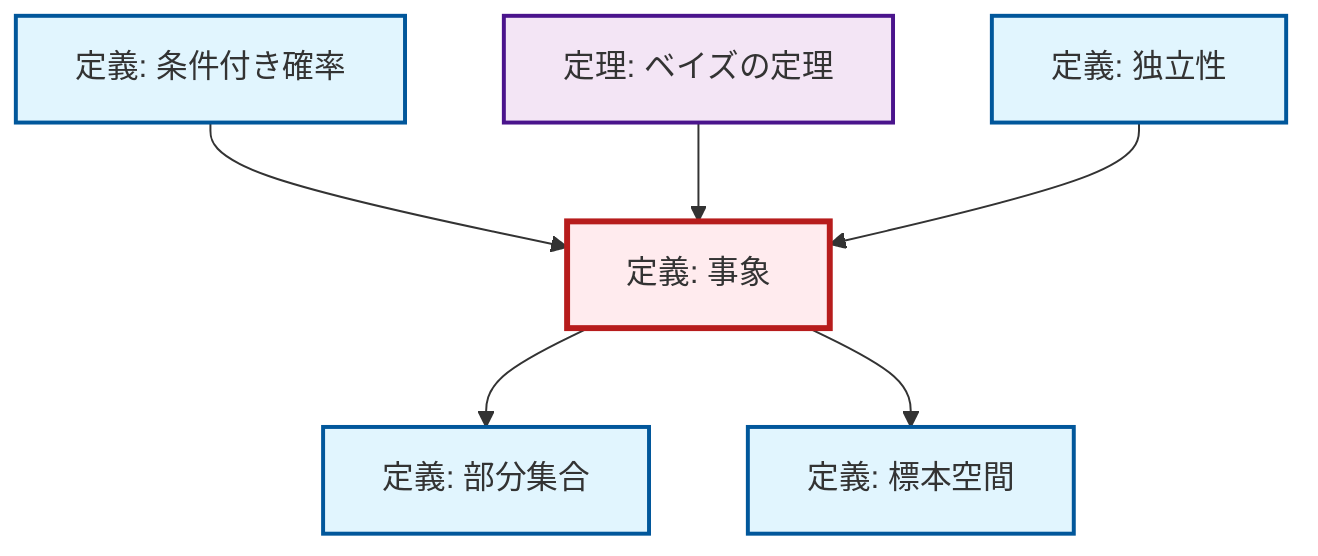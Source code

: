 graph TD
    classDef definition fill:#e1f5fe,stroke:#01579b,stroke-width:2px
    classDef theorem fill:#f3e5f5,stroke:#4a148c,stroke-width:2px
    classDef axiom fill:#fff3e0,stroke:#e65100,stroke-width:2px
    classDef example fill:#e8f5e9,stroke:#1b5e20,stroke-width:2px
    classDef current fill:#ffebee,stroke:#b71c1c,stroke-width:3px
    def-conditional-probability["定義: 条件付き確率"]:::definition
    thm-bayes["定理: ベイズの定理"]:::theorem
    def-subset["定義: 部分集合"]:::definition
    def-sample-space["定義: 標本空間"]:::definition
    def-event["定義: 事象"]:::definition
    def-independence["定義: 独立性"]:::definition
    def-event --> def-subset
    def-conditional-probability --> def-event
    thm-bayes --> def-event
    def-event --> def-sample-space
    def-independence --> def-event
    class def-event current